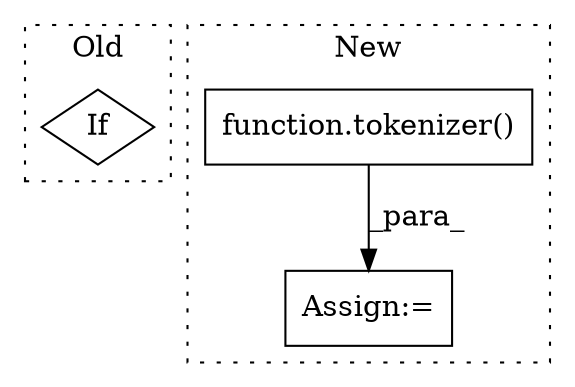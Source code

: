 digraph G {
subgraph cluster0 {
1 [label="If" a="96" s="15351" l="3" shape="diamond"];
label = "Old";
style="dotted";
}
subgraph cluster1 {
2 [label="function.tokenizer()" a="75" s="15403,15445" l="23,138" shape="box"];
3 [label="Assign:=" a="68" s="15605" l="3" shape="box"];
label = "New";
style="dotted";
}
2 -> 3 [label="_para_"];
}